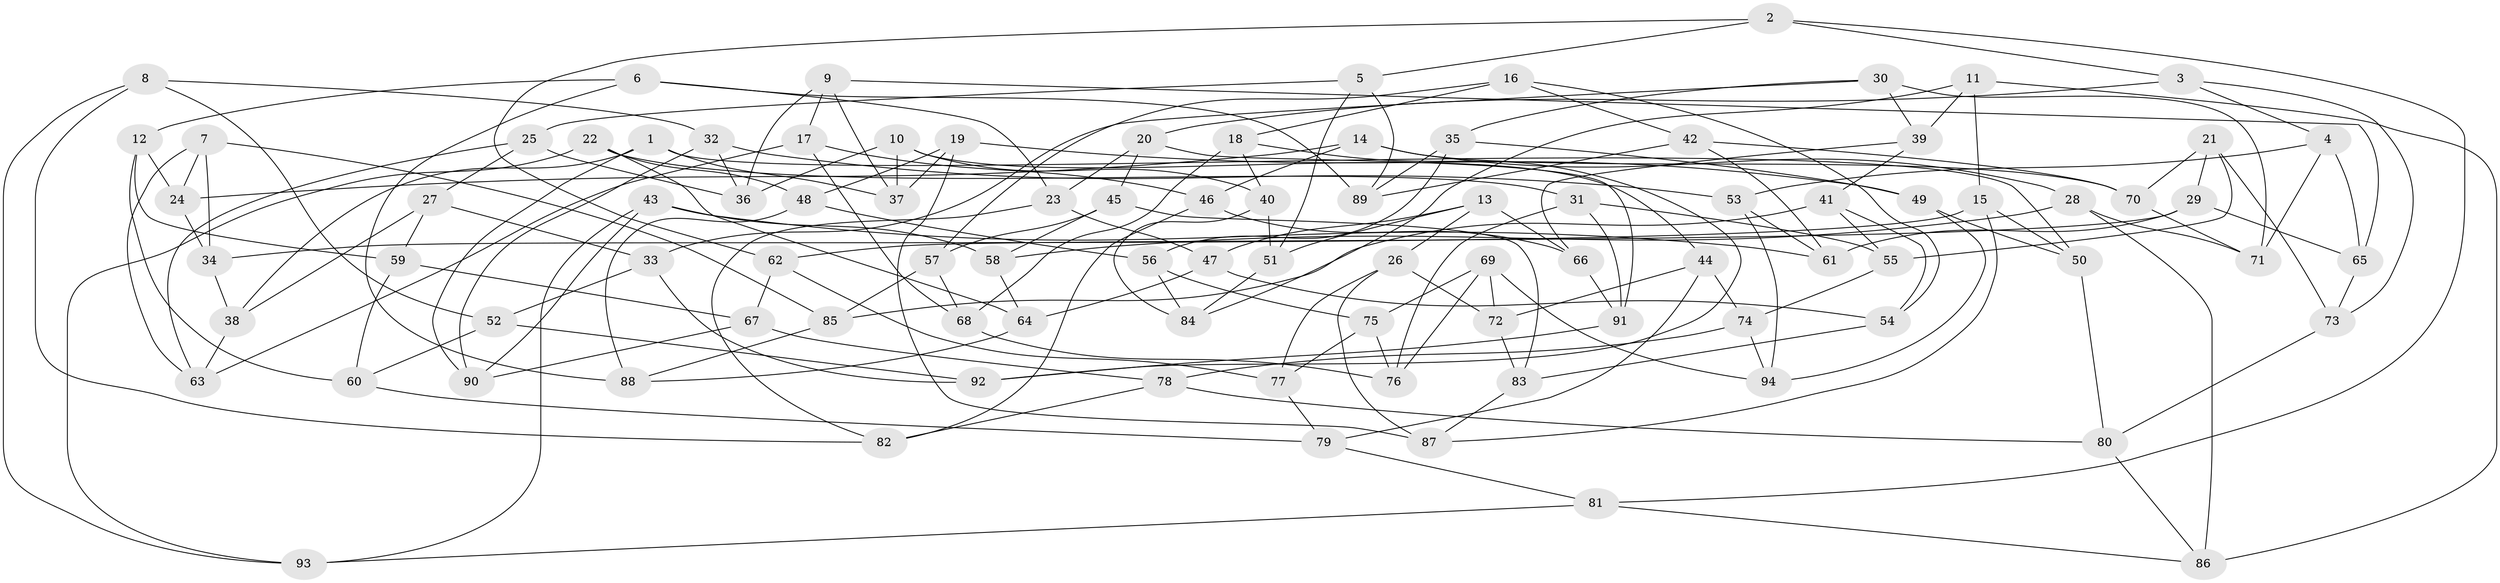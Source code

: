 // coarse degree distribution, {4: 0.5151515151515151, 3: 0.07575757575757576, 5: 0.10606060606060606, 6: 0.30303030303030304}
// Generated by graph-tools (version 1.1) at 2025/38/03/04/25 23:38:07]
// undirected, 94 vertices, 188 edges
graph export_dot {
  node [color=gray90,style=filled];
  1;
  2;
  3;
  4;
  5;
  6;
  7;
  8;
  9;
  10;
  11;
  12;
  13;
  14;
  15;
  16;
  17;
  18;
  19;
  20;
  21;
  22;
  23;
  24;
  25;
  26;
  27;
  28;
  29;
  30;
  31;
  32;
  33;
  34;
  35;
  36;
  37;
  38;
  39;
  40;
  41;
  42;
  43;
  44;
  45;
  46;
  47;
  48;
  49;
  50;
  51;
  52;
  53;
  54;
  55;
  56;
  57;
  58;
  59;
  60;
  61;
  62;
  63;
  64;
  65;
  66;
  67;
  68;
  69;
  70;
  71;
  72;
  73;
  74;
  75;
  76;
  77;
  78;
  79;
  80;
  81;
  82;
  83;
  84;
  85;
  86;
  87;
  88;
  89;
  90;
  91;
  92;
  93;
  94;
  1 -- 38;
  1 -- 90;
  1 -- 37;
  1 -- 50;
  2 -- 81;
  2 -- 5;
  2 -- 62;
  2 -- 3;
  3 -- 20;
  3 -- 4;
  3 -- 73;
  4 -- 65;
  4 -- 71;
  4 -- 53;
  5 -- 25;
  5 -- 51;
  5 -- 89;
  6 -- 12;
  6 -- 88;
  6 -- 23;
  6 -- 89;
  7 -- 63;
  7 -- 34;
  7 -- 85;
  7 -- 24;
  8 -- 82;
  8 -- 32;
  8 -- 93;
  8 -- 52;
  9 -- 65;
  9 -- 37;
  9 -- 17;
  9 -- 36;
  10 -- 37;
  10 -- 36;
  10 -- 40;
  10 -- 44;
  11 -- 15;
  11 -- 84;
  11 -- 86;
  11 -- 39;
  12 -- 59;
  12 -- 24;
  12 -- 60;
  13 -- 51;
  13 -- 66;
  13 -- 47;
  13 -- 26;
  14 -- 24;
  14 -- 28;
  14 -- 46;
  14 -- 70;
  15 -- 50;
  15 -- 87;
  15 -- 34;
  16 -- 18;
  16 -- 42;
  16 -- 57;
  16 -- 54;
  17 -- 68;
  17 -- 46;
  17 -- 63;
  18 -- 68;
  18 -- 40;
  18 -- 92;
  19 -- 37;
  19 -- 49;
  19 -- 48;
  19 -- 87;
  20 -- 45;
  20 -- 23;
  20 -- 91;
  21 -- 29;
  21 -- 55;
  21 -- 73;
  21 -- 70;
  22 -- 48;
  22 -- 31;
  22 -- 64;
  22 -- 93;
  23 -- 47;
  23 -- 82;
  24 -- 34;
  25 -- 36;
  25 -- 27;
  25 -- 63;
  26 -- 87;
  26 -- 72;
  26 -- 77;
  27 -- 59;
  27 -- 33;
  27 -- 38;
  28 -- 71;
  28 -- 58;
  28 -- 86;
  29 -- 62;
  29 -- 65;
  29 -- 61;
  30 -- 35;
  30 -- 71;
  30 -- 33;
  30 -- 39;
  31 -- 91;
  31 -- 76;
  31 -- 55;
  32 -- 53;
  32 -- 36;
  32 -- 90;
  33 -- 92;
  33 -- 52;
  34 -- 38;
  35 -- 56;
  35 -- 89;
  35 -- 49;
  38 -- 63;
  39 -- 66;
  39 -- 41;
  40 -- 51;
  40 -- 84;
  41 -- 85;
  41 -- 54;
  41 -- 55;
  42 -- 70;
  42 -- 89;
  42 -- 61;
  43 -- 58;
  43 -- 90;
  43 -- 93;
  43 -- 61;
  44 -- 72;
  44 -- 79;
  44 -- 74;
  45 -- 58;
  45 -- 57;
  45 -- 83;
  46 -- 82;
  46 -- 66;
  47 -- 64;
  47 -- 54;
  48 -- 56;
  48 -- 88;
  49 -- 94;
  49 -- 50;
  50 -- 80;
  51 -- 84;
  52 -- 60;
  52 -- 92;
  53 -- 61;
  53 -- 94;
  54 -- 83;
  55 -- 74;
  56 -- 84;
  56 -- 75;
  57 -- 85;
  57 -- 68;
  58 -- 64;
  59 -- 60;
  59 -- 67;
  60 -- 79;
  62 -- 77;
  62 -- 67;
  64 -- 88;
  65 -- 73;
  66 -- 91;
  67 -- 78;
  67 -- 90;
  68 -- 76;
  69 -- 72;
  69 -- 75;
  69 -- 94;
  69 -- 76;
  70 -- 71;
  72 -- 83;
  73 -- 80;
  74 -- 94;
  74 -- 78;
  75 -- 76;
  75 -- 77;
  77 -- 79;
  78 -- 82;
  78 -- 80;
  79 -- 81;
  80 -- 86;
  81 -- 86;
  81 -- 93;
  83 -- 87;
  85 -- 88;
  91 -- 92;
}
